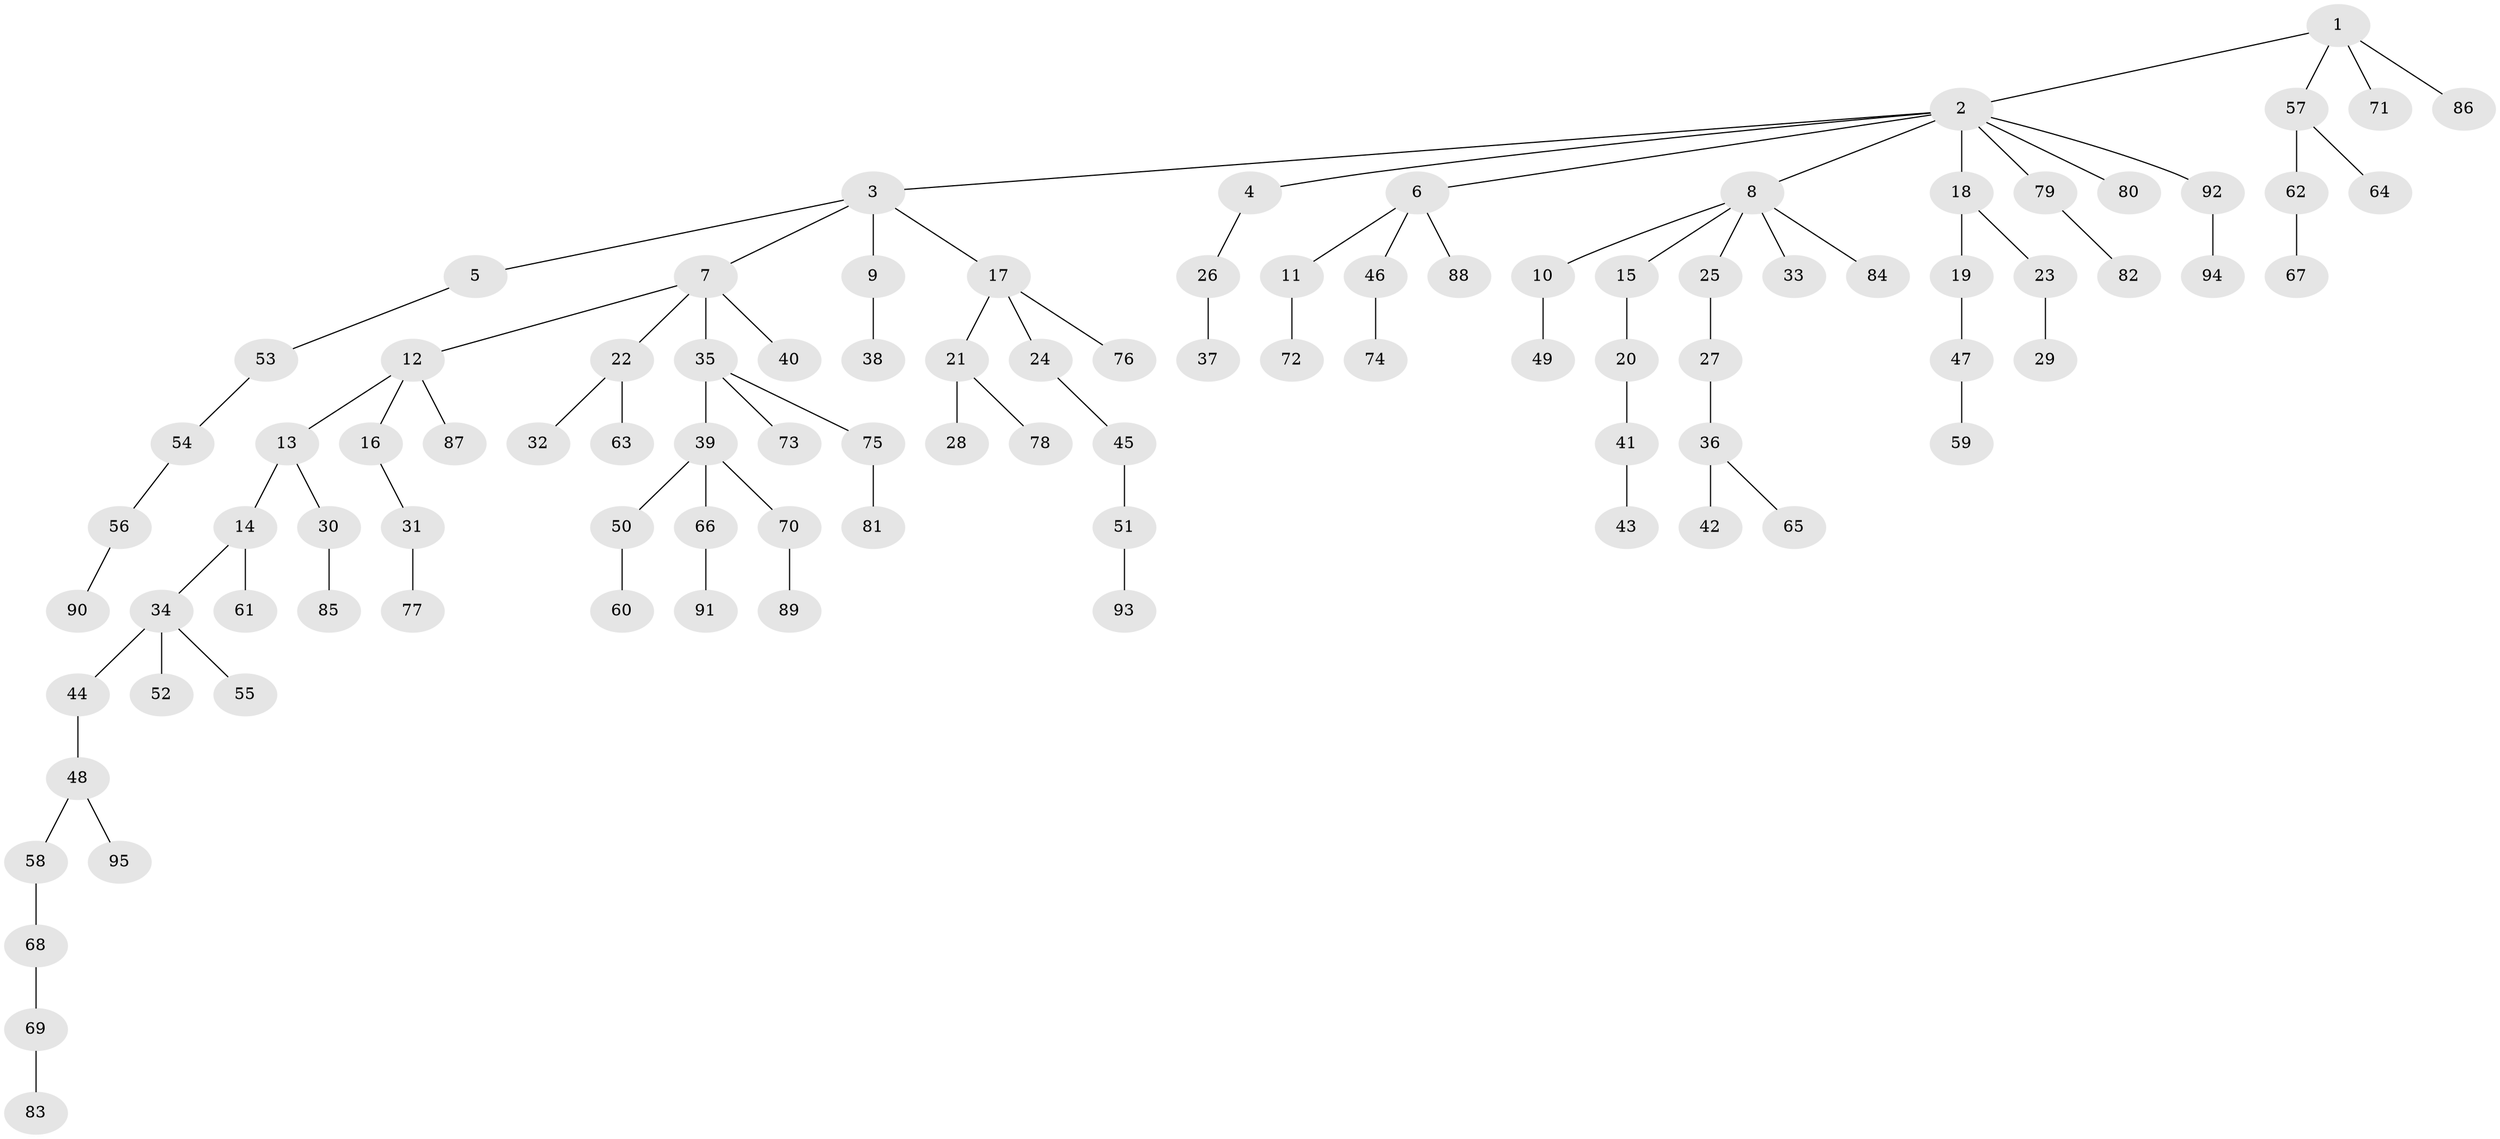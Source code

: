 // coarse degree distribution, {10: 0.03571428571428571, 5: 0.03571428571428571, 2: 0.2857142857142857, 4: 0.03571428571428571, 3: 0.03571428571428571, 1: 0.5714285714285714}
// Generated by graph-tools (version 1.1) at 2025/19/03/04/25 18:19:09]
// undirected, 95 vertices, 94 edges
graph export_dot {
graph [start="1"]
  node [color=gray90,style=filled];
  1;
  2;
  3;
  4;
  5;
  6;
  7;
  8;
  9;
  10;
  11;
  12;
  13;
  14;
  15;
  16;
  17;
  18;
  19;
  20;
  21;
  22;
  23;
  24;
  25;
  26;
  27;
  28;
  29;
  30;
  31;
  32;
  33;
  34;
  35;
  36;
  37;
  38;
  39;
  40;
  41;
  42;
  43;
  44;
  45;
  46;
  47;
  48;
  49;
  50;
  51;
  52;
  53;
  54;
  55;
  56;
  57;
  58;
  59;
  60;
  61;
  62;
  63;
  64;
  65;
  66;
  67;
  68;
  69;
  70;
  71;
  72;
  73;
  74;
  75;
  76;
  77;
  78;
  79;
  80;
  81;
  82;
  83;
  84;
  85;
  86;
  87;
  88;
  89;
  90;
  91;
  92;
  93;
  94;
  95;
  1 -- 2;
  1 -- 57;
  1 -- 71;
  1 -- 86;
  2 -- 3;
  2 -- 4;
  2 -- 6;
  2 -- 8;
  2 -- 18;
  2 -- 79;
  2 -- 80;
  2 -- 92;
  3 -- 5;
  3 -- 7;
  3 -- 9;
  3 -- 17;
  4 -- 26;
  5 -- 53;
  6 -- 11;
  6 -- 46;
  6 -- 88;
  7 -- 12;
  7 -- 22;
  7 -- 35;
  7 -- 40;
  8 -- 10;
  8 -- 15;
  8 -- 25;
  8 -- 33;
  8 -- 84;
  9 -- 38;
  10 -- 49;
  11 -- 72;
  12 -- 13;
  12 -- 16;
  12 -- 87;
  13 -- 14;
  13 -- 30;
  14 -- 34;
  14 -- 61;
  15 -- 20;
  16 -- 31;
  17 -- 21;
  17 -- 24;
  17 -- 76;
  18 -- 19;
  18 -- 23;
  19 -- 47;
  20 -- 41;
  21 -- 28;
  21 -- 78;
  22 -- 32;
  22 -- 63;
  23 -- 29;
  24 -- 45;
  25 -- 27;
  26 -- 37;
  27 -- 36;
  30 -- 85;
  31 -- 77;
  34 -- 44;
  34 -- 52;
  34 -- 55;
  35 -- 39;
  35 -- 73;
  35 -- 75;
  36 -- 42;
  36 -- 65;
  39 -- 50;
  39 -- 66;
  39 -- 70;
  41 -- 43;
  44 -- 48;
  45 -- 51;
  46 -- 74;
  47 -- 59;
  48 -- 58;
  48 -- 95;
  50 -- 60;
  51 -- 93;
  53 -- 54;
  54 -- 56;
  56 -- 90;
  57 -- 62;
  57 -- 64;
  58 -- 68;
  62 -- 67;
  66 -- 91;
  68 -- 69;
  69 -- 83;
  70 -- 89;
  75 -- 81;
  79 -- 82;
  92 -- 94;
}
